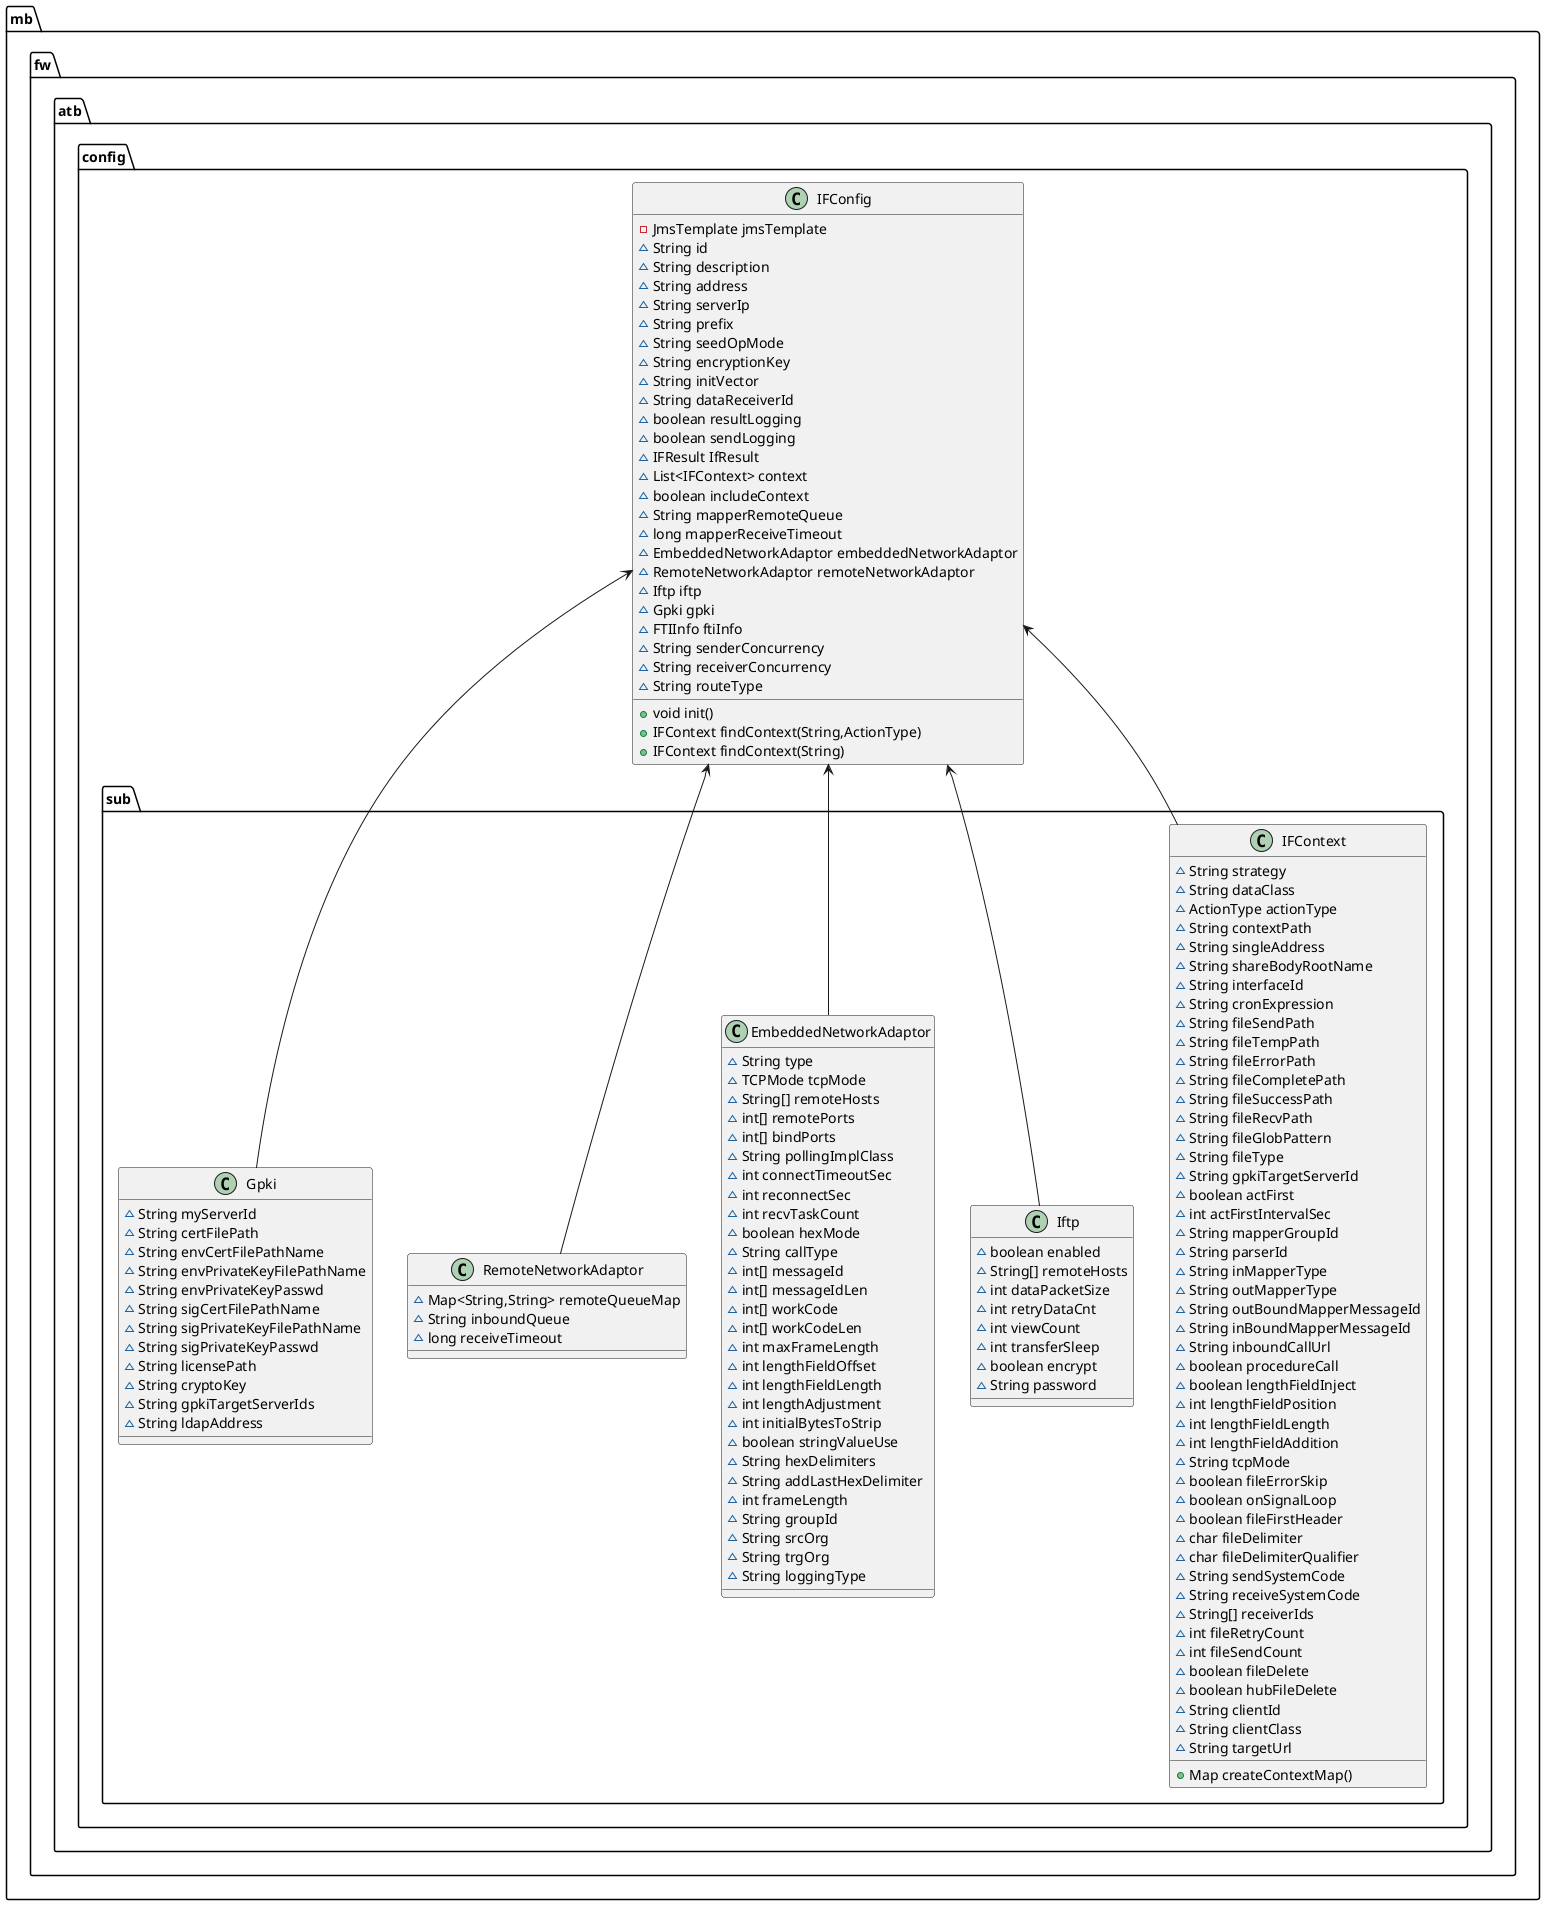 @startuml

class mb.fw.atb.config.sub.IFContext {
~ String strategy
~ String dataClass
~ ActionType actionType
~ String contextPath
~ String singleAddress
~ String shareBodyRootName
~ String interfaceId
~ String cronExpression
~ String fileSendPath
~ String fileTempPath
~ String fileErrorPath
~ String fileCompletePath
~ String fileSuccessPath
~ String fileRecvPath
~ String fileGlobPattern
~ String fileType
~ String gpkiTargetServerId
~ boolean actFirst
~ int actFirstIntervalSec
~ String mapperGroupId
~ String parserId
~ String inMapperType
~ String outMapperType
~ String outBoundMapperMessageId
~ String inBoundMapperMessageId
~ String inboundCallUrl
~ boolean procedureCall
~ boolean lengthFieldInject
~ int lengthFieldPosition
~ int lengthFieldLength
~ int lengthFieldAddition
~ String tcpMode
~ boolean fileErrorSkip
~ boolean onSignalLoop
~ boolean fileFirstHeader
~ char fileDelimiter
~ char fileDelimiterQualifier
~ String sendSystemCode
~ String receiveSystemCode
~ String[] receiverIds
~ int fileRetryCount
~ int fileSendCount
~ boolean fileDelete
~ boolean hubFileDelete
~ String clientId
~ String clientClass
~ String targetUrl
+ Map createContextMap()
}


class mb.fw.atb.config.sub.Iftp {
~ boolean enabled
~ String[] remoteHosts
~ int dataPacketSize
~ int retryDataCnt
~ int viewCount
~ int transferSleep
~ boolean encrypt
~ String password
}

class mb.fw.atb.config.sub.EmbeddedNetworkAdaptor {
~ String type
~ TCPMode tcpMode
~ String[] remoteHosts
~ int[] remotePorts
~ int[] bindPorts
~ String pollingImplClass
~ int connectTimeoutSec
~ int reconnectSec
~ int recvTaskCount
~ boolean hexMode
~ String callType
~ int[] messageId
~ int[] messageIdLen
~ int[] workCode
~ int[] workCodeLen
~ int maxFrameLength
~ int lengthFieldOffset
~ int lengthFieldLength
~ int lengthAdjustment
~ int initialBytesToStrip
~ boolean stringValueUse
~ String hexDelimiters
~ String addLastHexDelimiter
~ int frameLength
~ String groupId
~ String srcOrg
~ String trgOrg
~ String loggingType
}

class mb.fw.atb.config.sub.RemoteNetworkAdaptor {
~ Map<String,String> remoteQueueMap
~ String inboundQueue
~ long receiveTimeout
}

class mb.fw.atb.config.IFConfig {
- JmsTemplate jmsTemplate
~ String id
~ String description
~ String address
~ String serverIp
~ String prefix
~ String seedOpMode
~ String encryptionKey
~ String initVector
~ String dataReceiverId
~ boolean resultLogging
~ boolean sendLogging
~ IFResult IfResult
~ List<IFContext> context
~ boolean includeContext
~ String mapperRemoteQueue
~ long mapperReceiveTimeout
~ EmbeddedNetworkAdaptor embeddedNetworkAdaptor
~ RemoteNetworkAdaptor remoteNetworkAdaptor
~ Iftp iftp
~ Gpki gpki
~ FTIInfo ftiInfo
~ String senderConcurrency
~ String receiverConcurrency
~ String routeType
+ void init()
+ IFContext findContext(String,ActionType)
+ IFContext findContext(String)
}


class mb.fw.atb.config.sub.Gpki {
~ String myServerId
~ String certFilePath
~ String envCertFilePathName
~ String envPrivateKeyFilePathName
~ String envPrivateKeyPasswd
~ String sigCertFilePathName
~ String sigPrivateKeyFilePathName
~ String sigPrivateKeyPasswd
~ String licensePath
~ String cryptoKey
~ String gpkiTargetServerIds
~ String ldapAddress
}

  IFContext                 -up-> IFConfig
  Iftp                      -up-> IFConfig
  Gpki                      -up-> IFConfig
  RemoteNetworkAdaptor      -up-> IFConfig
  EmbeddedNetworkAdaptor    -up-> IFConfig

@enduml
